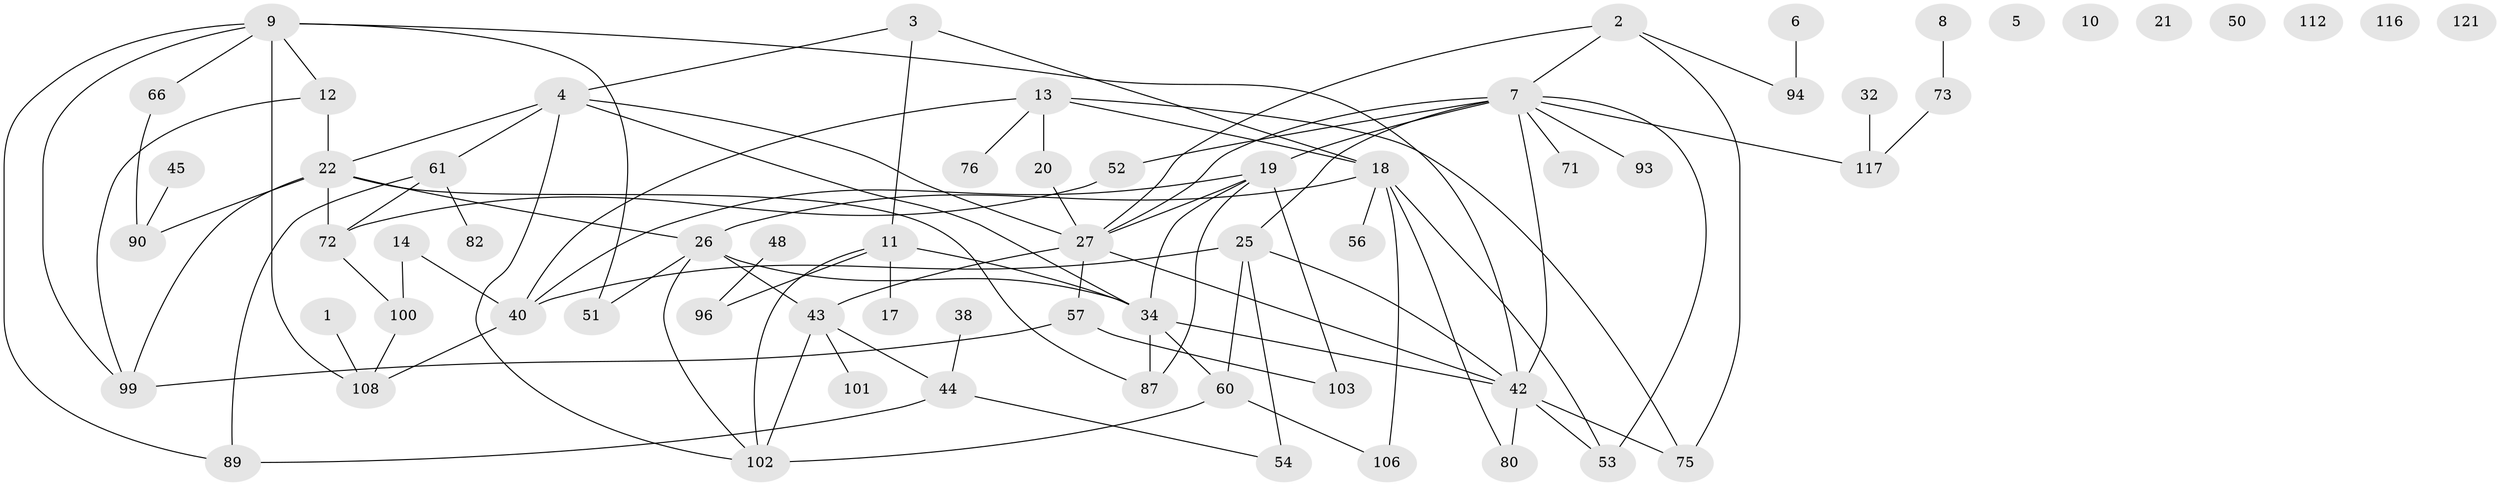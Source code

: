 // original degree distribution, {1: 0.18181818181818182, 2: 0.32575757575757575, 3: 0.21212121212121213, 0: 0.05303030303030303, 4: 0.12878787878787878, 5: 0.05303030303030303, 6: 0.03787878787878788, 7: 0.007575757575757576}
// Generated by graph-tools (version 1.1) at 2025/12/03/09/25 04:12:55]
// undirected, 66 vertices, 99 edges
graph export_dot {
graph [start="1"]
  node [color=gray90,style=filled];
  1;
  2 [super="+55"];
  3;
  4 [super="+28+130"];
  5;
  6;
  7 [super="+30+15"];
  8 [super="+74"];
  9 [super="+29"];
  10;
  11 [super="+16+68"];
  12 [super="+35"];
  13 [super="+41+97+110"];
  14 [super="+92+81"];
  17;
  18 [super="+120+24+105"];
  19 [super="+47"];
  20 [super="+109"];
  21;
  22 [super="+107+69"];
  25 [super="+31+37"];
  26 [super="+49"];
  27 [super="+65"];
  32 [super="+46"];
  34 [super="+62"];
  38 [super="+39"];
  40 [super="+59+132"];
  42 [super="+98"];
  43 [super="+104+114"];
  44 [super="+64+79"];
  45;
  48;
  50;
  51;
  52 [super="+77+91"];
  53;
  54;
  56;
  57 [super="+63"];
  60 [super="+115"];
  61 [super="+84"];
  66;
  71 [super="+88"];
  72 [super="+83+78"];
  73;
  75;
  76;
  80;
  82;
  87;
  89;
  90;
  93;
  94;
  96;
  99 [super="+111"];
  100;
  101;
  102 [super="+118"];
  103;
  106;
  108;
  112;
  116;
  117;
  121;
  1 -- 108;
  2 -- 27;
  2 -- 75;
  2 -- 94;
  2 -- 7;
  3 -- 4;
  3 -- 18;
  3 -- 11;
  4 -- 34;
  4 -- 61;
  4 -- 102;
  4 -- 27;
  4 -- 22;
  6 -- 94;
  7 -- 27;
  7 -- 93;
  7 -- 52;
  7 -- 71;
  7 -- 19;
  7 -- 53;
  7 -- 117;
  7 -- 25 [weight=2];
  7 -- 42;
  8 -- 73;
  9 -- 42;
  9 -- 108;
  9 -- 89;
  9 -- 66;
  9 -- 99;
  9 -- 51;
  9 -- 12;
  11 -- 96;
  11 -- 17;
  11 -- 34;
  11 -- 102;
  12 -- 99;
  12 -- 22;
  13 -- 40;
  13 -- 20;
  13 -- 76;
  13 -- 18;
  13 -- 75;
  14 -- 40;
  14 -- 100;
  18 -- 80;
  18 -- 53;
  18 -- 56;
  18 -- 26;
  18 -- 106;
  19 -- 87;
  19 -- 103;
  19 -- 40;
  19 -- 27;
  19 -- 34;
  20 -- 27;
  22 -- 26;
  22 -- 99;
  22 -- 87;
  22 -- 90;
  22 -- 72;
  25 -- 54 [weight=2];
  25 -- 40;
  25 -- 60;
  25 -- 42;
  26 -- 34;
  26 -- 51;
  26 -- 102;
  26 -- 43;
  27 -- 43;
  27 -- 57;
  27 -- 42;
  32 -- 117;
  34 -- 60;
  34 -- 87;
  34 -- 42;
  38 -- 44;
  40 -- 108;
  42 -- 80;
  42 -- 53;
  42 -- 75;
  43 -- 44;
  43 -- 101;
  43 -- 102;
  44 -- 89;
  44 -- 54;
  45 -- 90;
  48 -- 96;
  52 -- 72;
  57 -- 99;
  57 -- 103;
  60 -- 106;
  60 -- 102;
  61 -- 89;
  61 -- 82;
  61 -- 72;
  66 -- 90;
  72 -- 100;
  73 -- 117;
  100 -- 108;
}
